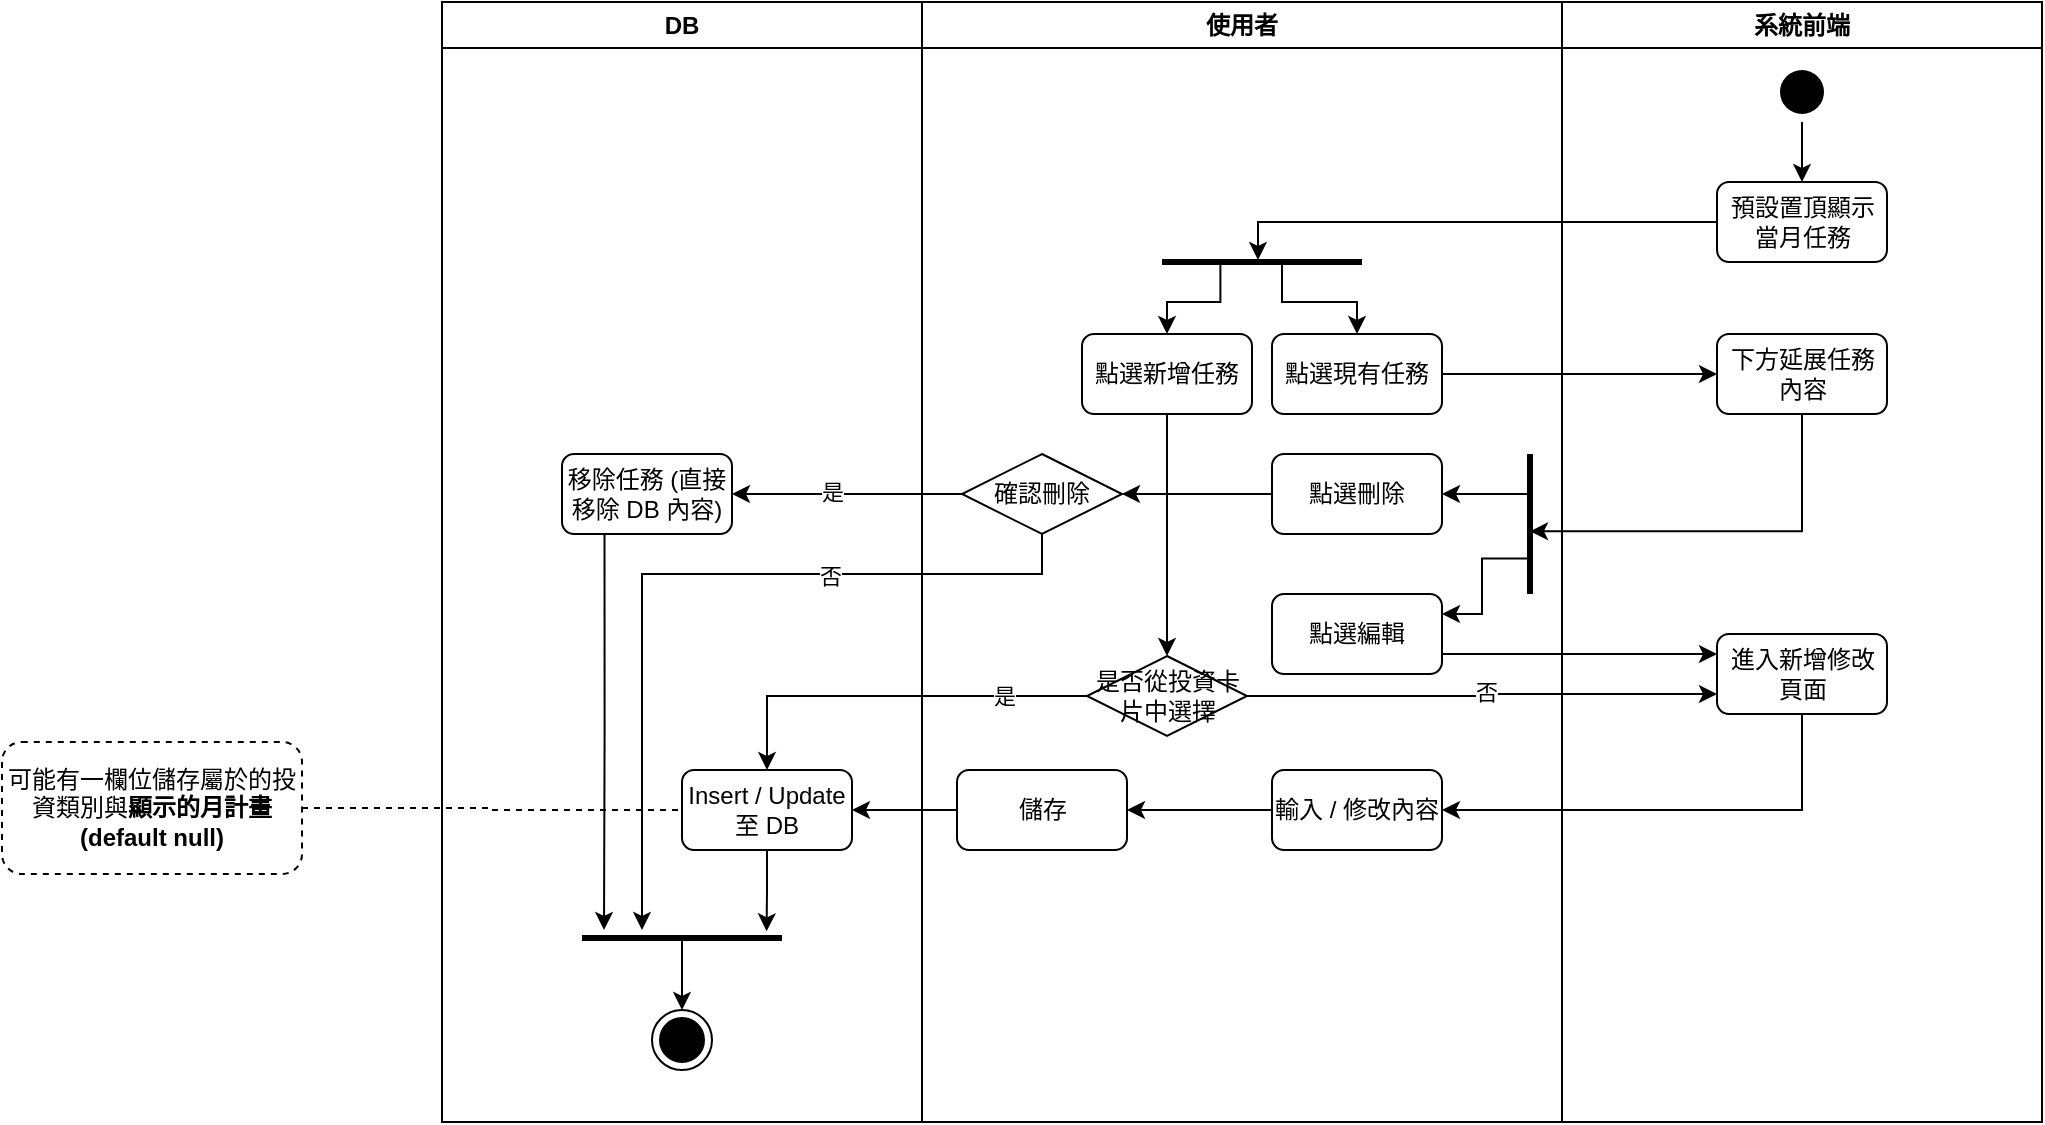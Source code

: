 <mxfile version="22.1.4" type="github" pages="2">
  <diagram name="Activity" id="03ODm8QY8kII-jkfZdNP">
    <mxGraphModel dx="2150" dy="720" grid="1" gridSize="10" guides="1" tooltips="1" connect="1" arrows="1" fold="1" page="1" pageScale="1" pageWidth="827" pageHeight="1169" math="0" shadow="0">
      <root>
        <mxCell id="0" />
        <mxCell id="1" parent="0" />
        <mxCell id="Ksn9R6OK3Qde_pLSifGw-1" value="使用者" style="swimlane;whiteSpace=wrap;html=1;startSize=23;" vertex="1" parent="1">
          <mxGeometry x="80" y="440" width="320" height="560" as="geometry">
            <mxRectangle x="160" y="440" width="80" height="30" as="alternateBounds" />
          </mxGeometry>
        </mxCell>
        <mxCell id="Ksn9R6OK3Qde_pLSifGw-52" style="edgeStyle=orthogonalEdgeStyle;rounded=0;orthogonalLoop=1;jettySize=auto;html=1;exitX=0.5;exitY=1;exitDx=0;exitDy=0;entryX=0.5;entryY=0;entryDx=0;entryDy=0;" edge="1" parent="Ksn9R6OK3Qde_pLSifGw-1" source="Ksn9R6OK3Qde_pLSifGw-5" target="Ksn9R6OK3Qde_pLSifGw-51">
          <mxGeometry relative="1" as="geometry" />
        </mxCell>
        <mxCell id="Ksn9R6OK3Qde_pLSifGw-5" value="點選新增任務" style="rounded=1;whiteSpace=wrap;html=1;" vertex="1" parent="Ksn9R6OK3Qde_pLSifGw-1">
          <mxGeometry x="80" y="166" width="85" height="40" as="geometry" />
        </mxCell>
        <mxCell id="Ksn9R6OK3Qde_pLSifGw-6" value="點選現有任務" style="rounded=1;whiteSpace=wrap;html=1;" vertex="1" parent="Ksn9R6OK3Qde_pLSifGw-1">
          <mxGeometry x="175" y="166" width="85" height="40" as="geometry" />
        </mxCell>
        <mxCell id="Ksn9R6OK3Qde_pLSifGw-8" value="點選編輯" style="rounded=1;whiteSpace=wrap;html=1;" vertex="1" parent="Ksn9R6OK3Qde_pLSifGw-1">
          <mxGeometry x="175" y="296" width="85" height="40" as="geometry" />
        </mxCell>
        <mxCell id="Ksn9R6OK3Qde_pLSifGw-9" value="" style="line;strokeWidth=3;fillColor=none;align=left;verticalAlign=middle;spacingTop=-1;spacingLeft=3;spacingRight=3;rotatable=0;labelPosition=right;points=[];portConstraint=eastwest;strokeColor=inherit;direction=south;" vertex="1" parent="Ksn9R6OK3Qde_pLSifGw-1">
          <mxGeometry x="300" y="226" width="8" height="70" as="geometry" />
        </mxCell>
        <mxCell id="Ksn9R6OK3Qde_pLSifGw-10" style="edgeStyle=orthogonalEdgeStyle;rounded=0;orthogonalLoop=1;jettySize=auto;html=1;exitX=0;exitY=0.5;exitDx=0;exitDy=0;entryX=1;entryY=0.5;entryDx=0;entryDy=0;" edge="1" parent="Ksn9R6OK3Qde_pLSifGw-1" source="Ksn9R6OK3Qde_pLSifGw-11" target="Ksn9R6OK3Qde_pLSifGw-19">
          <mxGeometry relative="1" as="geometry" />
        </mxCell>
        <mxCell id="Ksn9R6OK3Qde_pLSifGw-11" value="點選刪除" style="rounded=1;whiteSpace=wrap;html=1;" vertex="1" parent="Ksn9R6OK3Qde_pLSifGw-1">
          <mxGeometry x="175" y="226" width="85" height="40" as="geometry" />
        </mxCell>
        <mxCell id="Ksn9R6OK3Qde_pLSifGw-12" style="edgeStyle=orthogonalEdgeStyle;rounded=0;orthogonalLoop=1;jettySize=auto;html=1;exitX=0;exitY=0.5;exitDx=0;exitDy=0;entryX=1;entryY=0.5;entryDx=0;entryDy=0;" edge="1" parent="Ksn9R6OK3Qde_pLSifGw-1" source="Ksn9R6OK3Qde_pLSifGw-13" target="Ksn9R6OK3Qde_pLSifGw-14">
          <mxGeometry relative="1" as="geometry" />
        </mxCell>
        <mxCell id="Ksn9R6OK3Qde_pLSifGw-13" value="輸入 / 修改內容" style="rounded=1;whiteSpace=wrap;html=1;" vertex="1" parent="Ksn9R6OK3Qde_pLSifGw-1">
          <mxGeometry x="175" y="384" width="85" height="40" as="geometry" />
        </mxCell>
        <mxCell id="Ksn9R6OK3Qde_pLSifGw-14" value="儲存" style="rounded=1;whiteSpace=wrap;html=1;" vertex="1" parent="Ksn9R6OK3Qde_pLSifGw-1">
          <mxGeometry x="17.5" y="384" width="85" height="40" as="geometry" />
        </mxCell>
        <mxCell id="Ksn9R6OK3Qde_pLSifGw-17" value="" style="endArrow=classic;html=1;rounded=0;entryX=1;entryY=0.5;entryDx=0;entryDy=0;" edge="1" parent="Ksn9R6OK3Qde_pLSifGw-1" target="Ksn9R6OK3Qde_pLSifGw-11">
          <mxGeometry width="50" height="50" relative="1" as="geometry">
            <mxPoint x="304" y="246" as="sourcePoint" />
            <mxPoint x="254" y="246" as="targetPoint" />
          </mxGeometry>
        </mxCell>
        <mxCell id="Ksn9R6OK3Qde_pLSifGw-18" value="" style="endArrow=classic;html=1;rounded=0;entryX=1;entryY=0.25;entryDx=0;entryDy=0;exitX=0.746;exitY=0.507;exitDx=0;exitDy=0;exitPerimeter=0;edgeStyle=orthogonalEdgeStyle;" edge="1" parent="Ksn9R6OK3Qde_pLSifGw-1" source="Ksn9R6OK3Qde_pLSifGw-9" target="Ksn9R6OK3Qde_pLSifGw-8">
          <mxGeometry width="50" height="50" relative="1" as="geometry">
            <mxPoint x="190" y="316" as="sourcePoint" />
            <mxPoint x="240" y="266" as="targetPoint" />
          </mxGeometry>
        </mxCell>
        <mxCell id="Ksn9R6OK3Qde_pLSifGw-19" value="確認刪除" style="rhombus;whiteSpace=wrap;html=1;" vertex="1" parent="Ksn9R6OK3Qde_pLSifGw-1">
          <mxGeometry x="20" y="226" width="80" height="40" as="geometry" />
        </mxCell>
        <mxCell id="Ksn9R6OK3Qde_pLSifGw-47" value="" style="line;strokeWidth=3;fillColor=none;align=left;verticalAlign=middle;spacingTop=-1;spacingLeft=3;spacingRight=3;rotatable=0;labelPosition=right;points=[];portConstraint=eastwest;strokeColor=inherit;" vertex="1" parent="Ksn9R6OK3Qde_pLSifGw-1">
          <mxGeometry x="120" y="126" width="100" height="8" as="geometry" />
        </mxCell>
        <mxCell id="Ksn9R6OK3Qde_pLSifGw-49" value="" style="endArrow=classic;html=1;rounded=0;entryX=0.5;entryY=0;entryDx=0;entryDy=0;exitX=0.292;exitY=0.571;exitDx=0;exitDy=0;exitPerimeter=0;edgeStyle=orthogonalEdgeStyle;" edge="1" parent="Ksn9R6OK3Qde_pLSifGw-1" source="Ksn9R6OK3Qde_pLSifGw-47" target="Ksn9R6OK3Qde_pLSifGw-5">
          <mxGeometry width="50" height="50" relative="1" as="geometry">
            <mxPoint x="50" y="180" as="sourcePoint" />
            <mxPoint x="100" y="130" as="targetPoint" />
            <Array as="points">
              <mxPoint x="149" y="150" />
              <mxPoint x="123" y="150" />
            </Array>
          </mxGeometry>
        </mxCell>
        <mxCell id="Ksn9R6OK3Qde_pLSifGw-50" value="" style="endArrow=classic;html=1;rounded=0;entryX=0.5;entryY=0;entryDx=0;entryDy=0;exitX=0.61;exitY=0.5;exitDx=0;exitDy=0;exitPerimeter=0;edgeStyle=orthogonalEdgeStyle;" edge="1" parent="Ksn9R6OK3Qde_pLSifGw-1" source="Ksn9R6OK3Qde_pLSifGw-47" target="Ksn9R6OK3Qde_pLSifGw-6">
          <mxGeometry width="50" height="50" relative="1" as="geometry">
            <mxPoint x="130" y="200" as="sourcePoint" />
            <mxPoint x="180" y="150" as="targetPoint" />
            <Array as="points">
              <mxPoint x="180" y="130" />
              <mxPoint x="180" y="150" />
              <mxPoint x="218" y="150" />
            </Array>
          </mxGeometry>
        </mxCell>
        <mxCell id="Ksn9R6OK3Qde_pLSifGw-51" value="是否從投資卡片中選擇" style="rhombus;whiteSpace=wrap;html=1;" vertex="1" parent="Ksn9R6OK3Qde_pLSifGw-1">
          <mxGeometry x="82.5" y="327" width="80" height="40" as="geometry" />
        </mxCell>
        <mxCell id="Ksn9R6OK3Qde_pLSifGw-20" value="系統前端" style="swimlane;whiteSpace=wrap;html=1;" vertex="1" parent="1">
          <mxGeometry x="400" y="440" width="240" height="560" as="geometry" />
        </mxCell>
        <mxCell id="Ksn9R6OK3Qde_pLSifGw-22" value="下方延展任務內容" style="rounded=1;whiteSpace=wrap;html=1;" vertex="1" parent="Ksn9R6OK3Qde_pLSifGw-20">
          <mxGeometry x="77.5" y="166" width="85" height="40" as="geometry" />
        </mxCell>
        <mxCell id="Ksn9R6OK3Qde_pLSifGw-23" value="進入新增修改頁面" style="rounded=1;whiteSpace=wrap;html=1;" vertex="1" parent="Ksn9R6OK3Qde_pLSifGw-20">
          <mxGeometry x="77.5" y="316" width="85" height="40" as="geometry" />
        </mxCell>
        <mxCell id="Ksn9R6OK3Qde_pLSifGw-45" style="edgeStyle=orthogonalEdgeStyle;rounded=0;orthogonalLoop=1;jettySize=auto;html=1;exitX=0.5;exitY=1;exitDx=0;exitDy=0;entryX=0.5;entryY=0;entryDx=0;entryDy=0;" edge="1" parent="Ksn9R6OK3Qde_pLSifGw-20" source="Ksn9R6OK3Qde_pLSifGw-3" target="Ksn9R6OK3Qde_pLSifGw-44">
          <mxGeometry relative="1" as="geometry" />
        </mxCell>
        <mxCell id="Ksn9R6OK3Qde_pLSifGw-3" value="" style="ellipse;html=1;shape=startState;fillColor=#000000;strokeColor=none;" vertex="1" parent="Ksn9R6OK3Qde_pLSifGw-20">
          <mxGeometry x="105" y="30" width="30" height="30" as="geometry" />
        </mxCell>
        <mxCell id="Ksn9R6OK3Qde_pLSifGw-44" value="預設置頂顯示當月任務" style="rounded=1;whiteSpace=wrap;html=1;" vertex="1" parent="Ksn9R6OK3Qde_pLSifGw-20">
          <mxGeometry x="77.5" y="90" width="85" height="40" as="geometry" />
        </mxCell>
        <mxCell id="Ksn9R6OK3Qde_pLSifGw-25" value="DB" style="swimlane;whiteSpace=wrap;html=1;" vertex="1" parent="1">
          <mxGeometry x="-160" y="440" width="240" height="560" as="geometry" />
        </mxCell>
        <mxCell id="Ksn9R6OK3Qde_pLSifGw-26" value="移除任務 (直接移除 DB 內容)" style="rounded=1;whiteSpace=wrap;html=1;" vertex="1" parent="Ksn9R6OK3Qde_pLSifGw-25">
          <mxGeometry x="60" y="226" width="85" height="40" as="geometry" />
        </mxCell>
        <mxCell id="Ksn9R6OK3Qde_pLSifGw-27" value="Insert / Update至 DB" style="rounded=1;whiteSpace=wrap;html=1;" vertex="1" parent="Ksn9R6OK3Qde_pLSifGw-25">
          <mxGeometry x="120" y="384" width="85" height="40" as="geometry" />
        </mxCell>
        <mxCell id="Ksn9R6OK3Qde_pLSifGw-28" value="" style="line;strokeWidth=3;fillColor=none;align=left;verticalAlign=middle;spacingTop=-1;spacingLeft=3;spacingRight=3;rotatable=0;labelPosition=right;points=[];portConstraint=eastwest;strokeColor=inherit;" vertex="1" parent="Ksn9R6OK3Qde_pLSifGw-25">
          <mxGeometry x="70" y="464" width="100" height="8" as="geometry" />
        </mxCell>
        <mxCell id="Ksn9R6OK3Qde_pLSifGw-29" style="edgeStyle=orthogonalEdgeStyle;rounded=0;orthogonalLoop=1;jettySize=auto;html=1;exitX=0.25;exitY=1;exitDx=0;exitDy=0;entryX=0.11;entryY=0;entryDx=0;entryDy=0;entryPerimeter=0;" edge="1" parent="Ksn9R6OK3Qde_pLSifGw-25" source="Ksn9R6OK3Qde_pLSifGw-26" target="Ksn9R6OK3Qde_pLSifGw-28">
          <mxGeometry relative="1" as="geometry" />
        </mxCell>
        <mxCell id="Ksn9R6OK3Qde_pLSifGw-30" style="edgeStyle=orthogonalEdgeStyle;rounded=0;orthogonalLoop=1;jettySize=auto;html=1;exitX=0.5;exitY=1;exitDx=0;exitDy=0;entryX=0.923;entryY=0.083;entryDx=0;entryDy=0;entryPerimeter=0;" edge="1" parent="Ksn9R6OK3Qde_pLSifGw-25" source="Ksn9R6OK3Qde_pLSifGw-27" target="Ksn9R6OK3Qde_pLSifGw-28">
          <mxGeometry relative="1" as="geometry" />
        </mxCell>
        <mxCell id="Ksn9R6OK3Qde_pLSifGw-31" value="" style="ellipse;html=1;shape=endState;fillColor=#000000;strokeColor=default;" vertex="1" parent="Ksn9R6OK3Qde_pLSifGw-25">
          <mxGeometry x="105" y="504" width="30" height="30" as="geometry" />
        </mxCell>
        <mxCell id="Ksn9R6OK3Qde_pLSifGw-32" value="" style="endArrow=classic;html=1;rounded=0;entryX=0.5;entryY=0;entryDx=0;entryDy=0;" edge="1" parent="Ksn9R6OK3Qde_pLSifGw-25" target="Ksn9R6OK3Qde_pLSifGw-31">
          <mxGeometry width="50" height="50" relative="1" as="geometry">
            <mxPoint x="120" y="469" as="sourcePoint" />
            <mxPoint x="120" y="499" as="targetPoint" />
          </mxGeometry>
        </mxCell>
        <mxCell id="Ksn9R6OK3Qde_pLSifGw-34" style="edgeStyle=orthogonalEdgeStyle;rounded=0;orthogonalLoop=1;jettySize=auto;html=1;exitX=1;exitY=0.5;exitDx=0;exitDy=0;entryX=0;entryY=0.5;entryDx=0;entryDy=0;" edge="1" parent="1" source="Ksn9R6OK3Qde_pLSifGw-6" target="Ksn9R6OK3Qde_pLSifGw-22">
          <mxGeometry relative="1" as="geometry" />
        </mxCell>
        <mxCell id="Ksn9R6OK3Qde_pLSifGw-35" style="edgeStyle=orthogonalEdgeStyle;rounded=0;orthogonalLoop=1;jettySize=auto;html=1;exitX=0.5;exitY=1;exitDx=0;exitDy=0;entryX=0.552;entryY=0.5;entryDx=0;entryDy=0;entryPerimeter=0;" edge="1" parent="1" source="Ksn9R6OK3Qde_pLSifGw-22" target="Ksn9R6OK3Qde_pLSifGw-9">
          <mxGeometry relative="1" as="geometry" />
        </mxCell>
        <mxCell id="Ksn9R6OK3Qde_pLSifGw-36" style="edgeStyle=orthogonalEdgeStyle;rounded=0;orthogonalLoop=1;jettySize=auto;html=1;exitX=1;exitY=0.75;exitDx=0;exitDy=0;entryX=0;entryY=0.25;entryDx=0;entryDy=0;" edge="1" parent="1" source="Ksn9R6OK3Qde_pLSifGw-8" target="Ksn9R6OK3Qde_pLSifGw-23">
          <mxGeometry relative="1" as="geometry" />
        </mxCell>
        <mxCell id="Ksn9R6OK3Qde_pLSifGw-38" style="edgeStyle=orthogonalEdgeStyle;rounded=0;orthogonalLoop=1;jettySize=auto;html=1;exitX=0;exitY=0.5;exitDx=0;exitDy=0;entryX=1;entryY=0.5;entryDx=0;entryDy=0;" edge="1" parent="1" source="Ksn9R6OK3Qde_pLSifGw-19" target="Ksn9R6OK3Qde_pLSifGw-26">
          <mxGeometry relative="1" as="geometry" />
        </mxCell>
        <mxCell id="Ksn9R6OK3Qde_pLSifGw-39" value="是" style="edgeLabel;html=1;align=center;verticalAlign=middle;resizable=0;points=[];" vertex="1" connectable="0" parent="Ksn9R6OK3Qde_pLSifGw-38">
          <mxGeometry x="0.132" y="-1" relative="1" as="geometry">
            <mxPoint as="offset" />
          </mxGeometry>
        </mxCell>
        <mxCell id="Ksn9R6OK3Qde_pLSifGw-40" style="edgeStyle=orthogonalEdgeStyle;rounded=0;orthogonalLoop=1;jettySize=auto;html=1;exitX=0.5;exitY=1;exitDx=0;exitDy=0;entryX=1;entryY=0.5;entryDx=0;entryDy=0;" edge="1" parent="1" source="Ksn9R6OK3Qde_pLSifGw-23" target="Ksn9R6OK3Qde_pLSifGw-13">
          <mxGeometry relative="1" as="geometry">
            <mxPoint x="520" y="859.0" as="sourcePoint" />
          </mxGeometry>
        </mxCell>
        <mxCell id="Ksn9R6OK3Qde_pLSifGw-41" style="edgeStyle=orthogonalEdgeStyle;rounded=0;orthogonalLoop=1;jettySize=auto;html=1;exitX=0;exitY=0.5;exitDx=0;exitDy=0;entryX=1;entryY=0.5;entryDx=0;entryDy=0;" edge="1" parent="1" source="Ksn9R6OK3Qde_pLSifGw-14" target="Ksn9R6OK3Qde_pLSifGw-27">
          <mxGeometry relative="1" as="geometry" />
        </mxCell>
        <mxCell id="Ksn9R6OK3Qde_pLSifGw-42" style="edgeStyle=orthogonalEdgeStyle;rounded=0;orthogonalLoop=1;jettySize=auto;html=1;exitX=0.5;exitY=1;exitDx=0;exitDy=0;entryX=0.3;entryY=0;entryDx=0;entryDy=0;entryPerimeter=0;" edge="1" parent="1" source="Ksn9R6OK3Qde_pLSifGw-19" target="Ksn9R6OK3Qde_pLSifGw-28">
          <mxGeometry relative="1" as="geometry">
            <Array as="points">
              <mxPoint x="140" y="726" />
              <mxPoint x="-60" y="726" />
            </Array>
          </mxGeometry>
        </mxCell>
        <mxCell id="Ksn9R6OK3Qde_pLSifGw-43" value="否" style="edgeLabel;html=1;align=center;verticalAlign=middle;resizable=0;points=[];" vertex="1" connectable="0" parent="Ksn9R6OK3Qde_pLSifGw-42">
          <mxGeometry x="-0.365" y="1" relative="1" as="geometry">
            <mxPoint as="offset" />
          </mxGeometry>
        </mxCell>
        <mxCell id="Ksn9R6OK3Qde_pLSifGw-48" style="edgeStyle=orthogonalEdgeStyle;rounded=0;orthogonalLoop=1;jettySize=auto;html=1;exitX=0;exitY=0.5;exitDx=0;exitDy=0;" edge="1" parent="1" source="Ksn9R6OK3Qde_pLSifGw-44">
          <mxGeometry relative="1" as="geometry">
            <mxPoint x="477.5" y="529" as="sourcePoint" />
            <mxPoint x="248" y="569" as="targetPoint" />
            <Array as="points">
              <mxPoint x="248" y="550" />
            </Array>
          </mxGeometry>
        </mxCell>
        <mxCell id="Ksn9R6OK3Qde_pLSifGw-53" style="edgeStyle=orthogonalEdgeStyle;rounded=0;orthogonalLoop=1;jettySize=auto;html=1;exitX=1;exitY=0.5;exitDx=0;exitDy=0;entryX=0;entryY=0.75;entryDx=0;entryDy=0;" edge="1" parent="1" source="Ksn9R6OK3Qde_pLSifGw-51" target="Ksn9R6OK3Qde_pLSifGw-23">
          <mxGeometry relative="1" as="geometry" />
        </mxCell>
        <mxCell id="Ksn9R6OK3Qde_pLSifGw-54" value="否" style="edgeLabel;html=1;align=center;verticalAlign=middle;resizable=0;points=[];" vertex="1" connectable="0" parent="Ksn9R6OK3Qde_pLSifGw-53">
          <mxGeometry x="0.015" y="1" relative="1" as="geometry">
            <mxPoint as="offset" />
          </mxGeometry>
        </mxCell>
        <mxCell id="Ksn9R6OK3Qde_pLSifGw-55" style="edgeStyle=orthogonalEdgeStyle;rounded=0;orthogonalLoop=1;jettySize=auto;html=1;exitX=0;exitY=0.5;exitDx=0;exitDy=0;entryX=0.5;entryY=0;entryDx=0;entryDy=0;" edge="1" parent="1" source="Ksn9R6OK3Qde_pLSifGw-51" target="Ksn9R6OK3Qde_pLSifGw-27">
          <mxGeometry relative="1" as="geometry" />
        </mxCell>
        <mxCell id="Ksn9R6OK3Qde_pLSifGw-56" value="是" style="edgeLabel;html=1;align=center;verticalAlign=middle;resizable=0;points=[];" vertex="1" connectable="0" parent="Ksn9R6OK3Qde_pLSifGw-55">
          <mxGeometry x="-0.579" relative="1" as="geometry">
            <mxPoint as="offset" />
          </mxGeometry>
        </mxCell>
        <mxCell id="Ksn9R6OK3Qde_pLSifGw-61" style="edgeStyle=orthogonalEdgeStyle;rounded=0;orthogonalLoop=1;jettySize=auto;html=1;exitX=1;exitY=0.5;exitDx=0;exitDy=0;entryX=0;entryY=0.5;entryDx=0;entryDy=0;endArrow=none;endFill=0;dashed=1;" edge="1" parent="1" source="Ksn9R6OK3Qde_pLSifGw-60" target="Ksn9R6OK3Qde_pLSifGw-27">
          <mxGeometry relative="1" as="geometry" />
        </mxCell>
        <mxCell id="Ksn9R6OK3Qde_pLSifGw-60" value="可能有一欄位儲存屬於的投資類別與&lt;b&gt;顯示的月計畫 (default null)&lt;/b&gt;" style="rounded=1;whiteSpace=wrap;html=1;dashed=1;" vertex="1" parent="1">
          <mxGeometry x="-380" y="810" width="150" height="66" as="geometry" />
        </mxCell>
      </root>
    </mxGraphModel>
  </diagram>
  <diagram id="6b6FLeODV4ce7dBdGoHb" name="Sequence">
    <mxGraphModel dx="794" dy="432" grid="1" gridSize="10" guides="1" tooltips="1" connect="1" arrows="1" fold="1" page="1" pageScale="1" pageWidth="827" pageHeight="1169" math="0" shadow="0">
      <root>
        <mxCell id="0" />
        <mxCell id="1" parent="0" />
      </root>
    </mxGraphModel>
  </diagram>
</mxfile>
